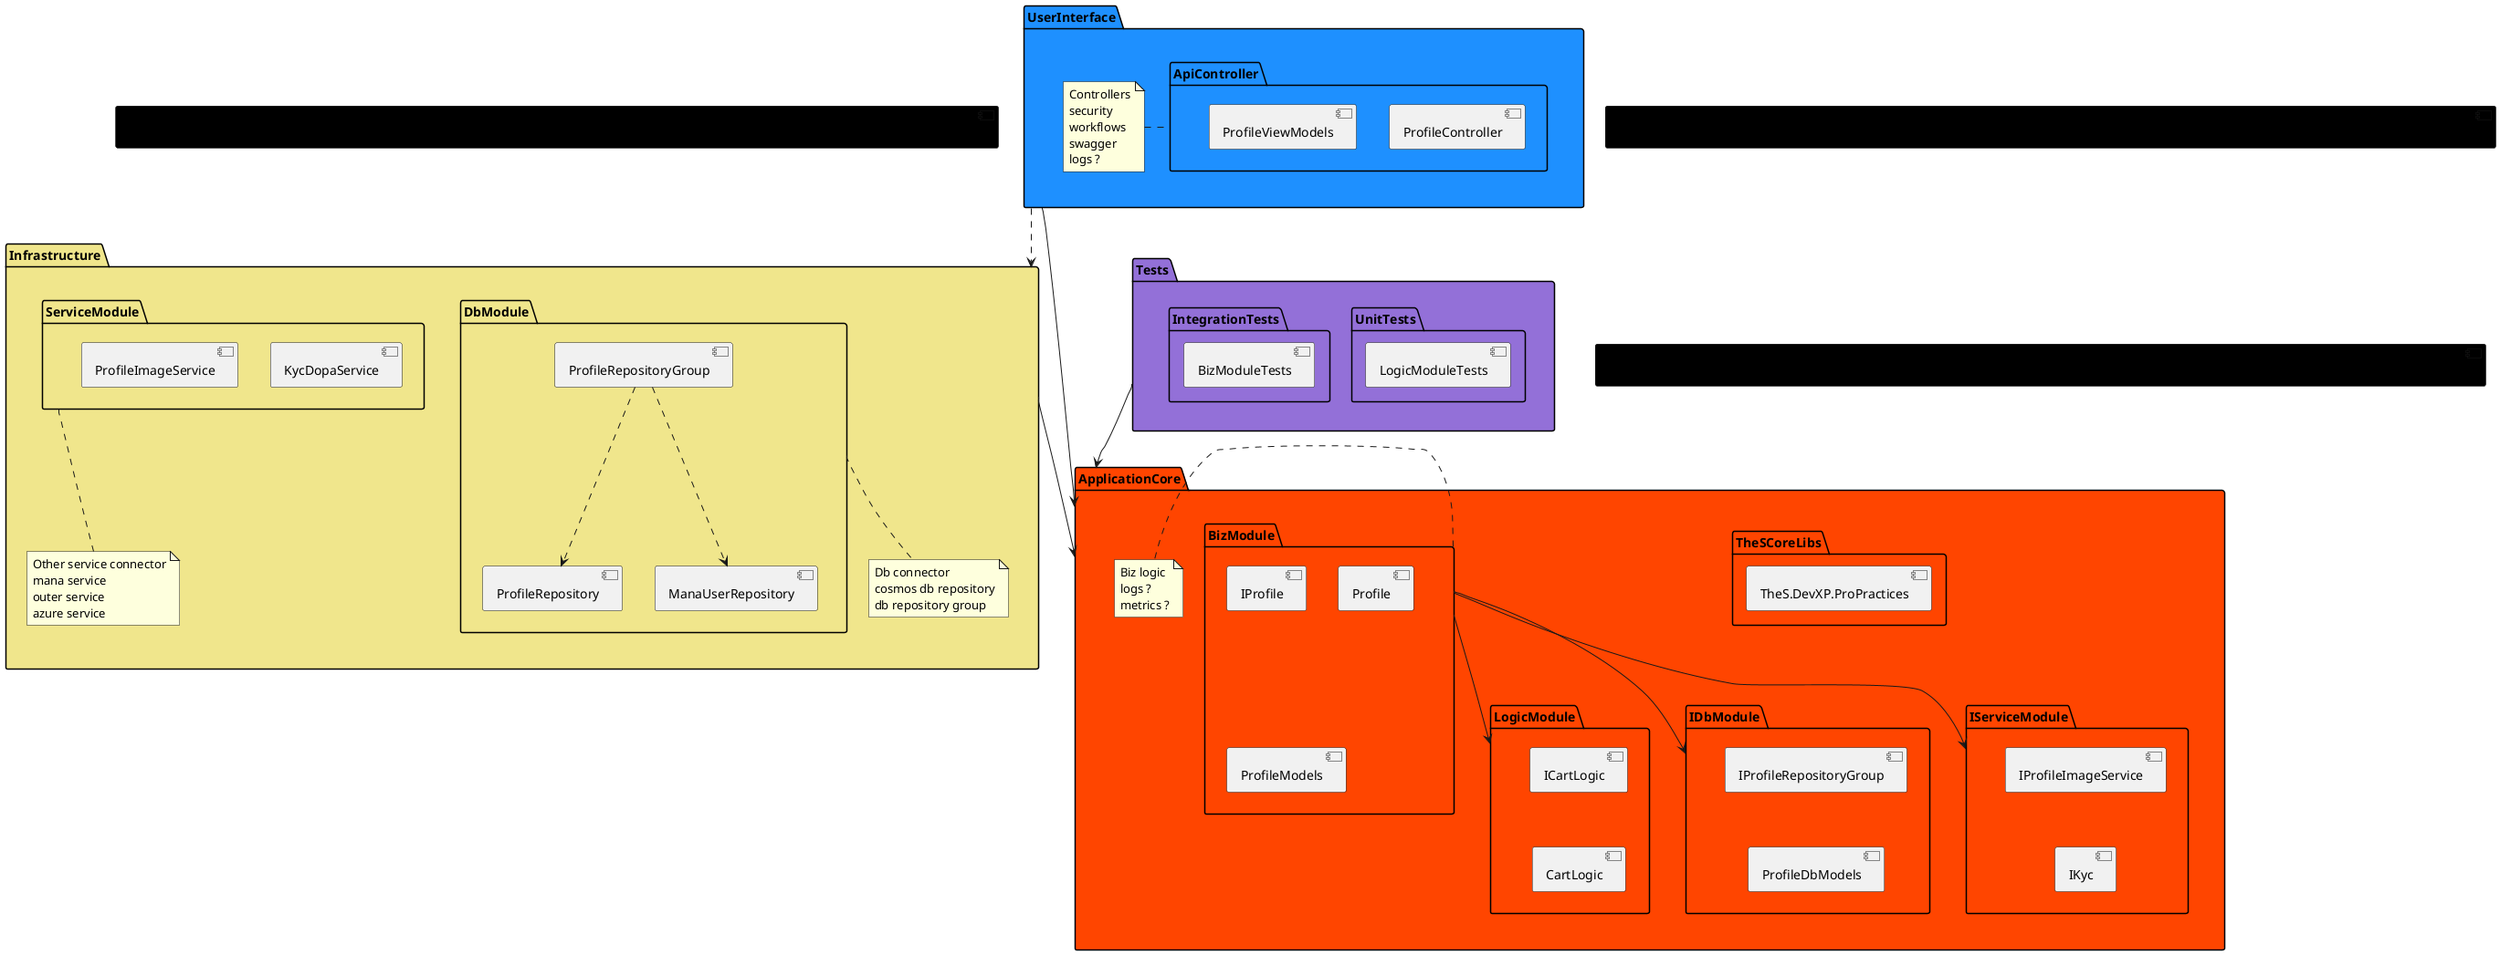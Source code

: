 @startuml structure

[<img:https://docs.microsoft.com/en-us/dotnet/architecture/modern-web-apps-azure/media/image5-8.png{scale=0.4}>] as layers #Black
[<img:https://docs.microsoft.com/en-us/dotnet/architecture/modern-web-apps-azure/media/image5-10.png{scale=0.4}>] as unittests #Black
[<img:https://docs.microsoft.com/en-us/dotnet/architecture/modern-web-apps-azure/media/image5-11.png{scale=0.4}>] as integretiontests #Black
layers -[hidden]r-> UserInterface
unittests -[hidden]> Tests
integretiontests -[hidden]-> unittests

package UserInterface #DodgerBlue {

    package ApiController {
        [ProfileController]
        [ProfileViewModels]
    }
    note left of ApiController
        Controllers
        security
        workflows
        swagger
        logs ?
    end note

}

package Infrastructure #Khaki {

    package DbModule {
        [ProfileRepositoryGroup]
        [ProfileRepository]
        [ManaUserRepository]
        [ProfileRepositoryGroup] ..>[ManaUserRepository]
        [ProfileRepositoryGroup] ..>[ProfileRepository]
    }
    note bottom of DbModule
        Db connector
        cosmos db repository
        db repository group
    end note

    package ServiceModule {
        [KycDopaService]
        [ProfileImageService]
    }
    note bottom of ServiceModule
        Other service connector
        mana service
        outer service
        azure service
    end note
    
}
UserInterface ..> Infrastructure

package Tests #MediumPurple {

    package UnitTests {
        [LogicModuleTests]
    }

    package IntegrationTests {
        [BizModuleTests]
        '[KycDopaTests]
    }

}
Tests-->ApplicationCore

package ApplicationCore #OrangeRed {

    package TheSCoreLibs {
        [TheS.DevXP.ProPractices]
    }

    package BizModule {
        [IProfile]
        [Profile]
        [ProfileModels]
    }
    note right of BizModule
        Biz logic
        logs ?
        metrics ?
    end note

    package LogicModule {
        [ICartLogic] -[hidden]-> [CartLogic]
    }
    BizModule --> LogicModule

    package IDbModule {
        [IProfileRepositoryGroup] -[hidden]-> [ProfileDbModels]
    }
    BizModule --> IDbModule

    package IServiceModule {
        [IProfileImageService] -[hidden]-> [IKyc]
    }
    BizModule --> IServiceModule

}
UserInterface --> ApplicationCore
Infrastructure --> ApplicationCore

@enduml